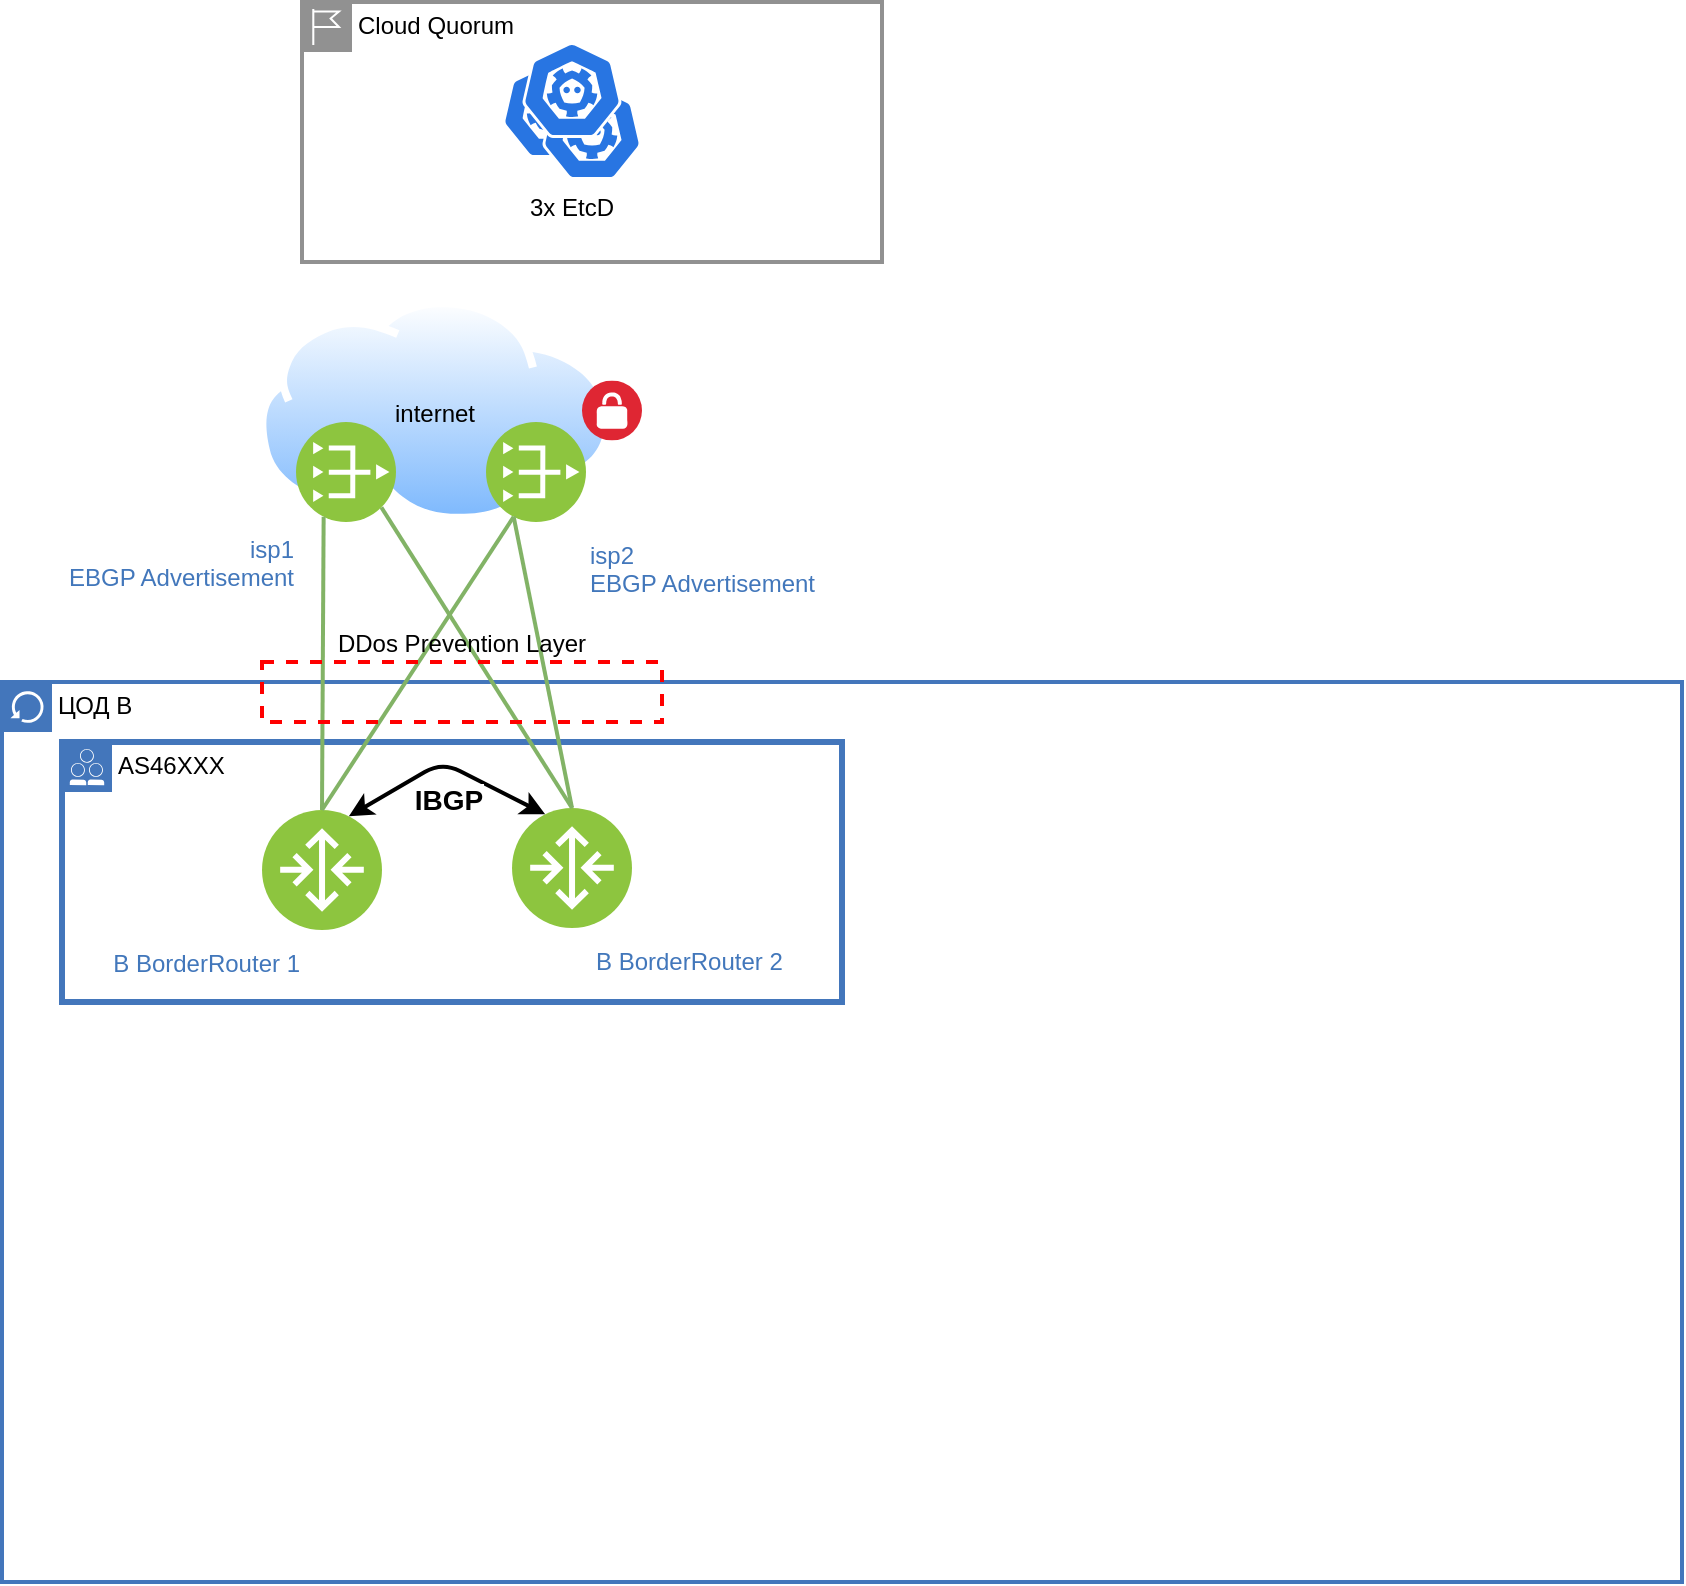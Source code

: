<mxfile version="15.5.7" type="github">
  <diagram id="0d7cefc2-ccd6-e077-73ed-a8e48b0cddf6" name="Page-1">
    <mxGraphModel dx="813" dy="405" grid="1" gridSize="10" guides="1" tooltips="1" connect="1" arrows="1" fold="1" page="1" pageScale="1" pageWidth="1169" pageHeight="827" background="none" math="0" shadow="0">
      <root>
        <mxCell id="0" />
        <mxCell id="1" parent="0" />
        <mxCell id="6p8xgRxyjpAE4VFZ0hzJ-107" value="ЦОД B" style="shape=mxgraph.ibm.box;prType=classic;fontStyle=0;verticalAlign=top;align=left;spacingLeft=32;spacingTop=4;fillColor=none;rounded=0;whiteSpace=wrap;html=1;strokeColor=#4376BB;strokeWidth=2;dashed=0;container=1;spacing=-4;collapsible=0;expand=0;recursiveResize=0;" vertex="1" parent="1">
          <mxGeometry x="280" y="350" width="840" height="450" as="geometry" />
        </mxCell>
        <mxCell id="6p8xgRxyjpAE4VFZ0hzJ-145" value="AS46XXX" style="shape=mxgraph.ibm.box;prType=public;fontStyle=0;verticalAlign=top;align=left;spacingLeft=32;spacingTop=4;fillColor=none;rounded=0;whiteSpace=wrap;html=1;strokeColor=#4376BB;strokeWidth=3;dashed=0;container=1;spacing=-4;collapsible=0;expand=0;recursiveResize=0;labelBackgroundColor=none;" vertex="1" parent="6p8xgRxyjpAE4VFZ0hzJ-107">
          <mxGeometry x="30" y="30" width="390" height="130" as="geometry" />
        </mxCell>
        <mxCell id="6p8xgRxyjpAE4VFZ0hzJ-127" value="B BorderRouter 2" style="aspect=fixed;perimeter=ellipsePerimeter;html=1;align=left;shadow=0;dashed=0;fontColor=#4277BB;labelBackgroundColor=#ffffff;fontSize=12;spacingTop=3;image;image=img/lib/ibm/vpc/Router.svg;labelPosition=right;verticalLabelPosition=bottom;verticalAlign=top;spacingLeft=-20;" vertex="1" parent="6p8xgRxyjpAE4VFZ0hzJ-145">
          <mxGeometry x="225" y="33" width="60" height="60" as="geometry" />
        </mxCell>
        <mxCell id="6p8xgRxyjpAE4VFZ0hzJ-126" value="B BorderRouter 1" style="aspect=fixed;perimeter=ellipsePerimeter;html=1;align=right;shadow=0;dashed=0;fontColor=#4277BB;labelBackgroundColor=#ffffff;fontSize=12;spacingTop=3;image;image=img/lib/ibm/vpc/Router.svg;labelPosition=left;verticalLabelPosition=bottom;verticalAlign=top;spacingLeft=0;spacingRight=-20;" vertex="1" parent="6p8xgRxyjpAE4VFZ0hzJ-107">
          <mxGeometry x="130" y="64" width="60" height="60" as="geometry" />
        </mxCell>
        <mxCell id="6p8xgRxyjpAE4VFZ0hzJ-146" value="" style="html=1;labelBackgroundColor=#ffffff;startArrow=classic;startFill=1;startSize=6;endArrow=classic;endFill=1;endSize=6;jettySize=auto;orthogonalLoop=1;strokeWidth=2;fontSize=14;rounded=1;entryX=0.75;entryY=0;entryDx=0;entryDy=0;exitX=0.25;exitY=0;exitDx=0;exitDy=0;" edge="1" parent="6p8xgRxyjpAE4VFZ0hzJ-107" source="6p8xgRxyjpAE4VFZ0hzJ-127" target="6p8xgRxyjpAE4VFZ0hzJ-126">
          <mxGeometry width="60" height="60" relative="1" as="geometry">
            <mxPoint x="160" y="-130" as="sourcePoint" />
            <mxPoint x="130" y="-30" as="targetPoint" />
            <Array as="points">
              <mxPoint x="220" y="40" />
            </Array>
          </mxGeometry>
        </mxCell>
        <mxCell id="6p8xgRxyjpAE4VFZ0hzJ-147" value="IBGP" style="edgeLabel;html=1;align=center;verticalAlign=middle;resizable=0;points=[];fontSize=14;fontStyle=1" vertex="1" connectable="0" parent="6p8xgRxyjpAE4VFZ0hzJ-146">
          <mxGeometry x="0.195" y="2" relative="1" as="geometry">
            <mxPoint x="10" y="12" as="offset" />
          </mxGeometry>
        </mxCell>
        <mxCell id="6p8xgRxyjpAE4VFZ0hzJ-108" value="Cloud Quorum" style="shape=mxgraph.ibm.box;prType=region;fontStyle=0;verticalAlign=top;align=left;spacingLeft=32;spacingTop=4;fillColor=none;rounded=0;whiteSpace=wrap;html=1;strokeColor=#919191;strokeWidth=2;dashed=0;container=1;spacing=-4;collapsible=0;expand=0;recursiveResize=0;" vertex="1" parent="1">
          <mxGeometry x="430" y="10" width="290" height="130" as="geometry" />
        </mxCell>
        <mxCell id="6p8xgRxyjpAE4VFZ0hzJ-115" value="3x EtcD" style="group;labelPadding=300;labelPosition=center;verticalLabelPosition=bottom;align=center;verticalAlign=top;" vertex="1" connectable="0" parent="6p8xgRxyjpAE4VFZ0hzJ-108">
          <mxGeometry x="100" y="20" width="70" height="69" as="geometry" />
        </mxCell>
        <mxCell id="6p8xgRxyjpAE4VFZ0hzJ-109" value="" style="sketch=0;html=1;dashed=0;whitespace=wrap;fillColor=#2875E2;strokeColor=#ffffff;points=[[0.005,0.63,0],[0.1,0.2,0],[0.9,0.2,0],[0.5,0,0],[0.995,0.63,0],[0.72,0.99,0],[0.5,1,0],[0.28,0.99,0]];shape=mxgraph.kubernetes.icon;prIcon=etcd" vertex="1" parent="6p8xgRxyjpAE4VFZ0hzJ-115">
          <mxGeometry y="10" width="50" height="48" as="geometry" />
        </mxCell>
        <mxCell id="6p8xgRxyjpAE4VFZ0hzJ-112" value="" style="sketch=0;html=1;dashed=0;whitespace=wrap;fillColor=#2875E2;strokeColor=#ffffff;points=[[0.005,0.63,0],[0.1,0.2,0],[0.9,0.2,0],[0.5,0,0],[0.995,0.63,0],[0.72,0.99,0],[0.5,1,0],[0.28,0.99,0]];shape=mxgraph.kubernetes.icon;prIcon=etcd" vertex="1" parent="6p8xgRxyjpAE4VFZ0hzJ-115">
          <mxGeometry x="20" y="21" width="50" height="48" as="geometry" />
        </mxCell>
        <mxCell id="6p8xgRxyjpAE4VFZ0hzJ-114" value="" style="sketch=0;html=1;dashed=0;whitespace=wrap;fillColor=#2875E2;strokeColor=#ffffff;points=[[0.005,0.63,0],[0.1,0.2,0],[0.9,0.2,0],[0.5,0,0],[0.995,0.63,0],[0.72,0.99,0],[0.5,1,0],[0.28,0.99,0]];shape=mxgraph.kubernetes.icon;prIcon=etcd" vertex="1" parent="6p8xgRxyjpAE4VFZ0hzJ-115">
          <mxGeometry x="10" width="50" height="48" as="geometry" />
        </mxCell>
        <mxCell id="6p8xgRxyjpAE4VFZ0hzJ-125" value="internet" style="aspect=fixed;perimeter=ellipsePerimeter;html=1;align=center;shadow=0;dashed=0;spacingTop=3;image;image=img/lib/active_directory/internet_cloud.svg;labelPosition=center;verticalLabelPosition=middle;verticalAlign=middle;labelBackgroundColor=none;" vertex="1" parent="1">
          <mxGeometry x="408" y="158.5" width="176.98" height="111.5" as="geometry" />
        </mxCell>
        <mxCell id="6p8xgRxyjpAE4VFZ0hzJ-123" value="" style="aspect=fixed;perimeter=ellipsePerimeter;html=1;align=center;shadow=0;dashed=0;fontColor=#4277BB;labelBackgroundColor=#ffffff;fontSize=12;spacingTop=3;image;image=img/lib/ibm/security/vpn.svg;" vertex="1" parent="1">
          <mxGeometry x="570" y="199.25" width="30" height="30" as="geometry" />
        </mxCell>
        <mxCell id="6p8xgRxyjpAE4VFZ0hzJ-134" value="&lt;div&gt;isp1&lt;/div&gt;&lt;div&gt;&lt;div&gt;EBGP Advertisement&lt;/div&gt;&lt;/div&gt;" style="aspect=fixed;perimeter=ellipsePerimeter;align=right;shadow=0;dashed=0;fontColor=#4277BB;labelBackgroundColor=none;fontSize=12;spacingTop=0;image;image=img/lib/ibm/vpc/PublicGateway.svg;labelPosition=left;verticalLabelPosition=bottom;verticalAlign=top;html=1;" vertex="1" parent="1">
          <mxGeometry x="427" y="220" width="50" height="50" as="geometry" />
        </mxCell>
        <mxCell id="6p8xgRxyjpAE4VFZ0hzJ-136" value="isp2&lt;br&gt;&lt;div&gt;EBGP Advertisement&lt;/div&gt;" style="aspect=fixed;perimeter=ellipsePerimeter;html=1;align=left;shadow=0;dashed=0;fontColor=#4277BB;labelBackgroundColor=#ffffff;fontSize=12;spacingTop=3;image;image=img/lib/ibm/vpc/PublicGateway.svg;labelPosition=right;verticalLabelPosition=bottom;verticalAlign=top;" vertex="1" parent="1">
          <mxGeometry x="522" y="220" width="50" height="50" as="geometry" />
        </mxCell>
        <mxCell id="6p8xgRxyjpAE4VFZ0hzJ-148" value="" style="html=1;labelBackgroundColor=#ffffff;jettySize=auto;orthogonalLoop=1;strokeWidth=2;fontSize=14;endArrow=none;endFill=0;rounded=1;entryX=0.25;entryY=1;entryDx=0;entryDy=0;exitX=0.5;exitY=0;exitDx=0;exitDy=0;fillColor=#d5e8d4;strokeColor=#82b366;" edge="1" parent="1" source="6p8xgRxyjpAE4VFZ0hzJ-126" target="6p8xgRxyjpAE4VFZ0hzJ-134">
          <mxGeometry width="60" height="60" relative="1" as="geometry">
            <mxPoint x="380" y="290" as="sourcePoint" />
            <mxPoint x="440" y="230" as="targetPoint" />
          </mxGeometry>
        </mxCell>
        <mxCell id="6p8xgRxyjpAE4VFZ0hzJ-156" value="" style="html=1;labelBackgroundColor=#ffffff;jettySize=auto;orthogonalLoop=1;strokeWidth=2;fontSize=14;endArrow=none;endFill=0;rounded=1;entryX=0.25;entryY=1;entryDx=0;entryDy=0;exitX=0.5;exitY=0;exitDx=0;exitDy=0;fillColor=#d5e8d4;strokeColor=#82b366;" edge="1" parent="1" source="6p8xgRxyjpAE4VFZ0hzJ-126" target="6p8xgRxyjpAE4VFZ0hzJ-136">
          <mxGeometry width="60" height="60" relative="1" as="geometry">
            <mxPoint x="380" y="290" as="sourcePoint" />
            <mxPoint x="440" y="230" as="targetPoint" />
          </mxGeometry>
        </mxCell>
        <mxCell id="6p8xgRxyjpAE4VFZ0hzJ-158" value="" style="html=1;labelBackgroundColor=#ffffff;jettySize=auto;orthogonalLoop=1;strokeWidth=2;fontSize=14;endArrow=none;endFill=0;rounded=1;entryX=0.25;entryY=1;entryDx=0;entryDy=0;exitX=0.5;exitY=0;exitDx=0;exitDy=0;fillColor=#d5e8d4;strokeColor=#82b366;" edge="1" parent="1" source="6p8xgRxyjpAE4VFZ0hzJ-127" target="6p8xgRxyjpAE4VFZ0hzJ-136">
          <mxGeometry width="60" height="60" relative="1" as="geometry">
            <mxPoint x="380" y="290" as="sourcePoint" />
            <mxPoint x="440" y="230" as="targetPoint" />
          </mxGeometry>
        </mxCell>
        <mxCell id="6p8xgRxyjpAE4VFZ0hzJ-161" value="" style="html=1;labelBackgroundColor=#ffffff;jettySize=auto;orthogonalLoop=1;strokeWidth=2;fontSize=14;endArrow=none;endFill=0;rounded=1;entryX=1;entryY=1;entryDx=0;entryDy=0;exitX=0.5;exitY=0;exitDx=0;exitDy=0;fillColor=#d5e8d4;strokeColor=#82b366;" edge="1" parent="1" source="6p8xgRxyjpAE4VFZ0hzJ-127" target="6p8xgRxyjpAE4VFZ0hzJ-134">
          <mxGeometry width="60" height="60" relative="1" as="geometry">
            <mxPoint x="380" y="290" as="sourcePoint" />
            <mxPoint x="440" y="230" as="targetPoint" />
          </mxGeometry>
        </mxCell>
        <mxCell id="6p8xgRxyjpAE4VFZ0hzJ-169" value="DDos Prevention Layer" style="fontStyle=0;verticalAlign=bottom;align=center;spacingTop=-2;fillColor=none;rounded=0;whiteSpace=wrap;html=1;strokeColor=#FF0000;strokeWidth=2;dashed=1;container=1;collapsible=0;expand=0;recursiveResize=0;labelBackgroundColor=none;fontSize=12;labelPosition=center;verticalLabelPosition=top;" vertex="1" parent="1">
          <mxGeometry x="410" y="340" width="200" height="30" as="geometry" />
        </mxCell>
      </root>
    </mxGraphModel>
  </diagram>
</mxfile>
